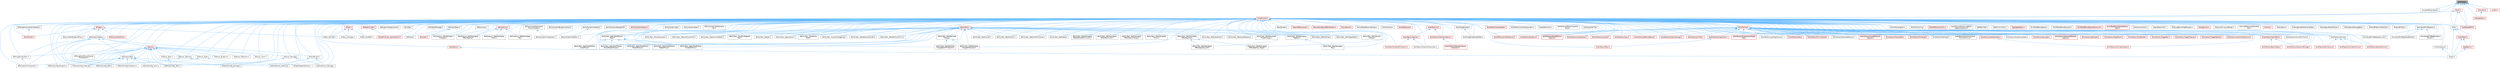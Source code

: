 digraph "ByteSwap.h"
{
 // INTERACTIVE_SVG=YES
 // LATEX_PDF_SIZE
  bgcolor="transparent";
  edge [fontname=Helvetica,fontsize=10,labelfontname=Helvetica,labelfontsize=10];
  node [fontname=Helvetica,fontsize=10,shape=box,height=0.2,width=0.4];
  Node1 [id="Node000001",label="ByteSwap.h",height=0.2,width=0.4,color="gray40", fillcolor="grey60", style="filled", fontcolor="black",tooltip=" "];
  Node1 -> Node2 [id="edge1_Node000001_Node000002",dir="back",color="steelblue1",style="solid",tooltip=" "];
  Node2 [id="Node000002",label="CompactBinaryValue.h",height=0.2,width=0.4,color="grey40", fillcolor="white", style="filled",URL="$d8/d11/CompactBinaryValue_8h.html",tooltip=" "];
  Node1 -> Node3 [id="edge2_Node000001_Node000003",dir="back",color="steelblue1",style="solid",tooltip=" "];
  Node3 [id="Node000003",label="Core.h",height=0.2,width=0.4,color="grey40", fillcolor="white", style="filled",URL="$d6/dd7/Core_8h.html",tooltip=" "];
  Node3 -> Node4 [id="edge3_Node000003_Node000004",dir="back",color="steelblue1",style="solid",tooltip=" "];
  Node4 [id="Node000004",label="CoreUObject.h",height=0.2,width=0.4,color="red", fillcolor="#FFF0F0", style="filled",URL="$d0/ded/CoreUObject_8h.html",tooltip=" "];
  Node4 -> Node5 [id="edge4_Node000004_Node000005",dir="back",color="steelblue1",style="solid",tooltip=" "];
  Node5 [id="Node000005",label="Engine.h",height=0.2,width=0.4,color="grey40", fillcolor="white", style="filled",URL="$d1/d34/Public_2Engine_8h.html",tooltip=" "];
  Node4 -> Node7 [id="edge5_Node000004_Node000007",dir="back",color="steelblue1",style="solid",tooltip=" "];
  Node7 [id="Node000007",label="SlateBasics.h",height=0.2,width=0.4,color="red", fillcolor="#FFF0F0", style="filled",URL="$da/d2f/SlateBasics_8h.html",tooltip=" "];
  Node7 -> Node5 [id="edge6_Node000007_Node000005",dir="back",color="steelblue1",style="solid",tooltip=" "];
  Node3 -> Node5 [id="edge7_Node000003_Node000005",dir="back",color="steelblue1",style="solid",tooltip=" "];
  Node3 -> Node7 [id="edge8_Node000003_Node000007",dir="back",color="steelblue1",style="solid",tooltip=" "];
  Node1 -> Node12 [id="edge9_Node000001_Node000012",dir="back",color="steelblue1",style="solid",tooltip=" "];
  Node12 [id="Node000012",label="CoreMinimal.h",height=0.2,width=0.4,color="red", fillcolor="#FFF0F0", style="filled",URL="$d7/d67/CoreMinimal_8h.html",tooltip=" "];
  Node12 -> Node13 [id="edge10_Node000012_Node000013",dir="back",color="steelblue1",style="solid",tooltip=" "];
  Node13 [id="Node000013",label="AIAsyncTaskBlueprintProxy.h",height=0.2,width=0.4,color="grey40", fillcolor="white", style="filled",URL="$db/d07/AIAsyncTaskBlueprintProxy_8h.html",tooltip=" "];
  Node12 -> Node14 [id="edge11_Node000012_Node000014",dir="back",color="steelblue1",style="solid",tooltip=" "];
  Node14 [id="Node000014",label="AIBlueprintHelperLibrary.h",height=0.2,width=0.4,color="grey40", fillcolor="white", style="filled",URL="$dc/d00/AIBlueprintHelperLibrary_8h.html",tooltip=" "];
  Node12 -> Node15 [id="edge12_Node000012_Node000015",dir="back",color="steelblue1",style="solid",tooltip=" "];
  Node15 [id="Node000015",label="AIConfig.h",height=0.2,width=0.4,color="grey40", fillcolor="white", style="filled",URL="$da/da3/AIConfig_8h.html",tooltip=" "];
  Node12 -> Node16 [id="edge13_Node000012_Node000016",dir="back",color="steelblue1",style="solid",tooltip=" "];
  Node16 [id="Node000016",label="AIController.h",height=0.2,width=0.4,color="red", fillcolor="#FFF0F0", style="filled",URL="$d7/dd8/AIController_8h.html",tooltip=" "];
  Node12 -> Node19 [id="edge14_Node000012_Node000019",dir="back",color="steelblue1",style="solid",tooltip=" "];
  Node19 [id="Node000019",label="AIDataProvider.h",height=0.2,width=0.4,color="red", fillcolor="#FFF0F0", style="filled",URL="$dd/d5b/AIDataProvider_8h.html",tooltip=" "];
  Node19 -> Node20 [id="edge15_Node000019_Node000020",dir="back",color="steelblue1",style="solid",tooltip=" "];
  Node20 [id="Node000020",label="AIDataProvider_QueryParams.h",height=0.2,width=0.4,color="red", fillcolor="#FFF0F0", style="filled",URL="$d3/dd9/AIDataProvider__QueryParams_8h.html",tooltip=" "];
  Node12 -> Node20 [id="edge16_Node000012_Node000020",dir="back",color="steelblue1",style="solid",tooltip=" "];
  Node12 -> Node30 [id="edge17_Node000012_Node000030",dir="back",color="steelblue1",style="solid",tooltip=" "];
  Node30 [id="Node000030",label="AIHotSpotManager.h",height=0.2,width=0.4,color="grey40", fillcolor="white", style="filled",URL="$da/d1d/AIHotSpotManager_8h.html",tooltip=" "];
  Node12 -> Node31 [id="edge18_Node000012_Node000031",dir="back",color="steelblue1",style="solid",tooltip=" "];
  Node31 [id="Node000031",label="AIModule.h",height=0.2,width=0.4,color="grey40", fillcolor="white", style="filled",URL="$d9/df1/AIModule_8h.html",tooltip=" "];
  Node12 -> Node32 [id="edge19_Node000012_Node000032",dir="back",color="steelblue1",style="solid",tooltip=" "];
  Node32 [id="Node000032",label="AIPerceptionComponent.h",height=0.2,width=0.4,color="grey40", fillcolor="white", style="filled",URL="$d6/d0a/AIPerceptionComponent_8h.html",tooltip=" "];
  Node12 -> Node33 [id="edge20_Node000012_Node000033",dir="back",color="steelblue1",style="solid",tooltip=" "];
  Node33 [id="Node000033",label="AIPerceptionListenerInterface.h",height=0.2,width=0.4,color="grey40", fillcolor="white", style="filled",URL="$d4/dd7/AIPerceptionListenerInterface_8h.html",tooltip=" "];
  Node33 -> Node16 [id="edge21_Node000033_Node000016",dir="back",color="steelblue1",style="solid",tooltip=" "];
  Node12 -> Node34 [id="edge22_Node000012_Node000034",dir="back",color="steelblue1",style="solid",tooltip=" "];
  Node34 [id="Node000034",label="AIPerceptionStimuliSource\lComponent.h",height=0.2,width=0.4,color="grey40", fillcolor="white", style="filled",URL="$df/da3/AIPerceptionStimuliSourceComponent_8h.html",tooltip=" "];
  Node12 -> Node35 [id="edge23_Node000012_Node000035",dir="back",color="steelblue1",style="solid",tooltip=" "];
  Node35 [id="Node000035",label="AIPerceptionSystem.h",height=0.2,width=0.4,color="grey40", fillcolor="white", style="filled",URL="$d0/d08/AIPerceptionSystem_8h.html",tooltip=" "];
  Node35 -> Node32 [id="edge24_Node000035_Node000032",dir="back",color="steelblue1",style="solid",tooltip=" "];
  Node12 -> Node36 [id="edge25_Node000012_Node000036",dir="back",color="steelblue1",style="solid",tooltip=" "];
  Node36 [id="Node000036",label="AIPerceptionTypes.h",height=0.2,width=0.4,color="grey40", fillcolor="white", style="filled",URL="$de/d00/AIPerceptionTypes_8h.html",tooltip=" "];
  Node36 -> Node32 [id="edge26_Node000036_Node000032",dir="back",color="steelblue1",style="solid",tooltip=" "];
  Node36 -> Node35 [id="edge27_Node000036_Node000035",dir="back",color="steelblue1",style="solid",tooltip=" "];
  Node36 -> Node37 [id="edge28_Node000036_Node000037",dir="back",color="steelblue1",style="solid",tooltip=" "];
  Node37 [id="Node000037",label="AISense.h",height=0.2,width=0.4,color="red", fillcolor="#FFF0F0", style="filled",URL="$d3/dbd/AISense_8h.html",tooltip=" "];
  Node37 -> Node32 [id="edge29_Node000037_Node000032",dir="back",color="steelblue1",style="solid",tooltip=" "];
  Node37 -> Node34 [id="edge30_Node000037_Node000034",dir="back",color="steelblue1",style="solid",tooltip=" "];
  Node37 -> Node35 [id="edge31_Node000037_Node000035",dir="back",color="steelblue1",style="solid",tooltip=" "];
  Node37 -> Node38 [id="edge32_Node000037_Node000038",dir="back",color="steelblue1",style="solid",tooltip=" "];
  Node38 [id="Node000038",label="AISenseConfig.h",height=0.2,width=0.4,color="grey40", fillcolor="white", style="filled",URL="$d4/d73/AISenseConfig_8h.html",tooltip=" "];
  Node38 -> Node39 [id="edge33_Node000038_Node000039",dir="back",color="steelblue1",style="solid",tooltip=" "];
  Node39 [id="Node000039",label="AISenseConfig_Blueprint.h",height=0.2,width=0.4,color="grey40", fillcolor="white", style="filled",URL="$d7/ddf/AISenseConfig__Blueprint_8h.html",tooltip=" "];
  Node38 -> Node40 [id="edge34_Node000038_Node000040",dir="back",color="steelblue1",style="solid",tooltip=" "];
  Node40 [id="Node000040",label="AISenseConfig_Damage.h",height=0.2,width=0.4,color="grey40", fillcolor="white", style="filled",URL="$d4/d13/AISenseConfig__Damage_8h.html",tooltip=" "];
  Node38 -> Node41 [id="edge35_Node000038_Node000041",dir="back",color="steelblue1",style="solid",tooltip=" "];
  Node41 [id="Node000041",label="AISenseConfig_Hearing.h",height=0.2,width=0.4,color="grey40", fillcolor="white", style="filled",URL="$df/d81/AISenseConfig__Hearing_8h.html",tooltip=" "];
  Node38 -> Node42 [id="edge36_Node000038_Node000042",dir="back",color="steelblue1",style="solid",tooltip=" "];
  Node42 [id="Node000042",label="AISenseConfig_Prediction.h",height=0.2,width=0.4,color="grey40", fillcolor="white", style="filled",URL="$d2/d6e/AISenseConfig__Prediction_8h.html",tooltip=" "];
  Node38 -> Node43 [id="edge37_Node000038_Node000043",dir="back",color="steelblue1",style="solid",tooltip=" "];
  Node43 [id="Node000043",label="AISenseConfig_Sight.h",height=0.2,width=0.4,color="grey40", fillcolor="white", style="filled",URL="$d7/d17/AISenseConfig__Sight_8h.html",tooltip=" "];
  Node38 -> Node44 [id="edge38_Node000038_Node000044",dir="back",color="steelblue1",style="solid",tooltip=" "];
  Node44 [id="Node000044",label="AISenseConfig_Team.h",height=0.2,width=0.4,color="grey40", fillcolor="white", style="filled",URL="$dc/daf/AISenseConfig__Team_8h.html",tooltip=" "];
  Node38 -> Node45 [id="edge39_Node000038_Node000045",dir="back",color="steelblue1",style="solid",tooltip=" "];
  Node45 [id="Node000045",label="AISenseConfig_Touch.h",height=0.2,width=0.4,color="grey40", fillcolor="white", style="filled",URL="$df/d3a/AISenseConfig__Touch_8h.html",tooltip=" "];
  Node37 -> Node39 [id="edge40_Node000037_Node000039",dir="back",color="steelblue1",style="solid",tooltip=" "];
  Node37 -> Node40 [id="edge41_Node000037_Node000040",dir="back",color="steelblue1",style="solid",tooltip=" "];
  Node37 -> Node41 [id="edge42_Node000037_Node000041",dir="back",color="steelblue1",style="solid",tooltip=" "];
  Node37 -> Node42 [id="edge43_Node000037_Node000042",dir="back",color="steelblue1",style="solid",tooltip=" "];
  Node37 -> Node43 [id="edge44_Node000037_Node000043",dir="back",color="steelblue1",style="solid",tooltip=" "];
  Node37 -> Node44 [id="edge45_Node000037_Node000044",dir="back",color="steelblue1",style="solid",tooltip=" "];
  Node37 -> Node45 [id="edge46_Node000037_Node000045",dir="back",color="steelblue1",style="solid",tooltip=" "];
  Node37 -> Node46 [id="edge47_Node000037_Node000046",dir="back",color="steelblue1",style="solid",tooltip=" "];
  Node46 [id="Node000046",label="AISense_Blueprint.h",height=0.2,width=0.4,color="grey40", fillcolor="white", style="filled",URL="$d6/d30/AISense__Blueprint_8h.html",tooltip=" "];
  Node37 -> Node47 [id="edge48_Node000037_Node000047",dir="back",color="steelblue1",style="solid",tooltip=" "];
  Node47 [id="Node000047",label="AISense_Damage.h",height=0.2,width=0.4,color="grey40", fillcolor="white", style="filled",URL="$dd/d37/AISense__Damage_8h.html",tooltip=" "];
  Node47 -> Node40 [id="edge49_Node000047_Node000040",dir="back",color="steelblue1",style="solid",tooltip=" "];
  Node47 -> Node48 [id="edge50_Node000047_Node000048",dir="back",color="steelblue1",style="solid",tooltip=" "];
  Node48 [id="Node000048",label="AISenseEvent_Damage.h",height=0.2,width=0.4,color="grey40", fillcolor="white", style="filled",URL="$db/d23/AISenseEvent__Damage_8h.html",tooltip=" "];
  Node37 -> Node49 [id="edge51_Node000037_Node000049",dir="back",color="steelblue1",style="solid",tooltip=" "];
  Node49 [id="Node000049",label="AISense_Hearing.h",height=0.2,width=0.4,color="grey40", fillcolor="white", style="filled",URL="$dc/d03/AISense__Hearing_8h.html",tooltip=" "];
  Node49 -> Node41 [id="edge52_Node000049_Node000041",dir="back",color="steelblue1",style="solid",tooltip=" "];
  Node49 -> Node50 [id="edge53_Node000049_Node000050",dir="back",color="steelblue1",style="solid",tooltip=" "];
  Node50 [id="Node000050",label="AISenseEvent_Hearing.h",height=0.2,width=0.4,color="grey40", fillcolor="white", style="filled",URL="$df/d3a/AISenseEvent__Hearing_8h.html",tooltip=" "];
  Node37 -> Node51 [id="edge54_Node000037_Node000051",dir="back",color="steelblue1",style="solid",tooltip=" "];
  Node51 [id="Node000051",label="AISense_Prediction.h",height=0.2,width=0.4,color="grey40", fillcolor="white", style="filled",URL="$d4/de0/AISense__Prediction_8h.html",tooltip=" "];
  Node37 -> Node52 [id="edge55_Node000037_Node000052",dir="back",color="steelblue1",style="solid",tooltip=" "];
  Node52 [id="Node000052",label="AISense_Sight.h",height=0.2,width=0.4,color="grey40", fillcolor="white", style="filled",URL="$d7/d6f/AISense__Sight_8h.html",tooltip=" "];
  Node52 -> Node43 [id="edge56_Node000052_Node000043",dir="back",color="steelblue1",style="solid",tooltip=" "];
  Node52 -> Node53 [id="edge57_Node000052_Node000053",dir="back",color="steelblue1",style="solid",tooltip=" "];
  Node53 [id="Node000053",label="AISightTargetInterface.h",height=0.2,width=0.4,color="grey40", fillcolor="white", style="filled",URL="$d0/dd7/AISightTargetInterface_8h.html",tooltip=" "];
  Node37 -> Node54 [id="edge58_Node000037_Node000054",dir="back",color="steelblue1",style="solid",tooltip=" "];
  Node54 [id="Node000054",label="AISense_Team.h",height=0.2,width=0.4,color="grey40", fillcolor="white", style="filled",URL="$d7/d7a/AISense__Team_8h.html",tooltip=" "];
  Node54 -> Node44 [id="edge59_Node000054_Node000044",dir="back",color="steelblue1",style="solid",tooltip=" "];
  Node37 -> Node55 [id="edge60_Node000037_Node000055",dir="back",color="steelblue1",style="solid",tooltip=" "];
  Node55 [id="Node000055",label="AISense_Touch.h",height=0.2,width=0.4,color="grey40", fillcolor="white", style="filled",URL="$d6/db4/AISense__Touch_8h.html",tooltip=" "];
  Node36 -> Node38 [id="edge61_Node000036_Node000038",dir="back",color="steelblue1",style="solid",tooltip=" "];
  Node36 -> Node41 [id="edge62_Node000036_Node000041",dir="back",color="steelblue1",style="solid",tooltip=" "];
  Node36 -> Node43 [id="edge63_Node000036_Node000043",dir="back",color="steelblue1",style="solid",tooltip=" "];
  Node36 -> Node56 [id="edge64_Node000036_Node000056",dir="back",color="steelblue1",style="solid",tooltip=" "];
  Node56 [id="Node000056",label="AISenseEvent.h",height=0.2,width=0.4,color="grey40", fillcolor="white", style="filled",URL="$de/d44/AISenseEvent_8h.html",tooltip=" "];
  Node56 -> Node48 [id="edge65_Node000056_Node000048",dir="back",color="steelblue1",style="solid",tooltip=" "];
  Node56 -> Node50 [id="edge66_Node000056_Node000050",dir="back",color="steelblue1",style="solid",tooltip=" "];
  Node12 -> Node57 [id="edge67_Node000012_Node000057",dir="back",color="steelblue1",style="solid",tooltip=" "];
  Node57 [id="Node000057",label="AIResourceInterface.h",height=0.2,width=0.4,color="red", fillcolor="#FFF0F0", style="filled",URL="$dd/d0d/AIResourceInterface_8h.html",tooltip=" "];
  Node12 -> Node114 [id="edge68_Node000012_Node000114",dir="back",color="steelblue1",style="solid",tooltip=" "];
  Node114 [id="Node000114",label="AIResources.h",height=0.2,width=0.4,color="grey40", fillcolor="white", style="filled",URL="$d9/db0/AIResources_8h.html",tooltip=" "];
  Node12 -> Node37 [id="edge69_Node000012_Node000037",dir="back",color="steelblue1",style="solid",tooltip=" "];
  Node12 -> Node38 [id="edge70_Node000012_Node000038",dir="back",color="steelblue1",style="solid",tooltip=" "];
  Node12 -> Node39 [id="edge71_Node000012_Node000039",dir="back",color="steelblue1",style="solid",tooltip=" "];
  Node12 -> Node40 [id="edge72_Node000012_Node000040",dir="back",color="steelblue1",style="solid",tooltip=" "];
  Node12 -> Node41 [id="edge73_Node000012_Node000041",dir="back",color="steelblue1",style="solid",tooltip=" "];
  Node12 -> Node42 [id="edge74_Node000012_Node000042",dir="back",color="steelblue1",style="solid",tooltip=" "];
  Node12 -> Node43 [id="edge75_Node000012_Node000043",dir="back",color="steelblue1",style="solid",tooltip=" "];
  Node12 -> Node44 [id="edge76_Node000012_Node000044",dir="back",color="steelblue1",style="solid",tooltip=" "];
  Node12 -> Node45 [id="edge77_Node000012_Node000045",dir="back",color="steelblue1",style="solid",tooltip=" "];
  Node12 -> Node56 [id="edge78_Node000012_Node000056",dir="back",color="steelblue1",style="solid",tooltip=" "];
  Node12 -> Node48 [id="edge79_Node000012_Node000048",dir="back",color="steelblue1",style="solid",tooltip=" "];
  Node12 -> Node50 [id="edge80_Node000012_Node000050",dir="back",color="steelblue1",style="solid",tooltip=" "];
  Node12 -> Node46 [id="edge81_Node000012_Node000046",dir="back",color="steelblue1",style="solid",tooltip=" "];
  Node12 -> Node47 [id="edge82_Node000012_Node000047",dir="back",color="steelblue1",style="solid",tooltip=" "];
  Node12 -> Node49 [id="edge83_Node000012_Node000049",dir="back",color="steelblue1",style="solid",tooltip=" "];
  Node12 -> Node51 [id="edge84_Node000012_Node000051",dir="back",color="steelblue1",style="solid",tooltip=" "];
  Node12 -> Node52 [id="edge85_Node000012_Node000052",dir="back",color="steelblue1",style="solid",tooltip=" "];
  Node12 -> Node54 [id="edge86_Node000012_Node000054",dir="back",color="steelblue1",style="solid",tooltip=" "];
  Node12 -> Node55 [id="edge87_Node000012_Node000055",dir="back",color="steelblue1",style="solid",tooltip=" "];
  Node12 -> Node53 [id="edge88_Node000012_Node000053",dir="back",color="steelblue1",style="solid",tooltip=" "];
  Node12 -> Node115 [id="edge89_Node000012_Node000115",dir="back",color="steelblue1",style="solid",tooltip=" "];
  Node115 [id="Node000115",label="AISystem.h",height=0.2,width=0.4,color="red", fillcolor="#FFF0F0", style="filled",URL="$d0/d71/AISystem_8h.html",tooltip=" "];
  Node12 -> Node120 [id="edge90_Node000012_Node000120",dir="back",color="steelblue1",style="solid",tooltip=" "];
  Node120 [id="Node000120",label="AISystemBase.h",height=0.2,width=0.4,color="grey40", fillcolor="white", style="filled",URL="$d5/d44/AISystemBase_8h.html",tooltip=" "];
  Node120 -> Node31 [id="edge91_Node000120_Node000031",dir="back",color="steelblue1",style="solid",tooltip=" "];
  Node120 -> Node115 [id="edge92_Node000120_Node000115",dir="back",color="steelblue1",style="solid",tooltip=" "];
  Node12 -> Node121 [id="edge93_Node000012_Node000121",dir="back",color="steelblue1",style="solid",tooltip=" "];
  Node121 [id="Node000121",label="AITask.h",height=0.2,width=0.4,color="red", fillcolor="#FFF0F0", style="filled",URL="$d6/de2/AITask_8h.html",tooltip=" "];
  Node121 -> Node122 [id="edge94_Node000121_Node000122",dir="back",color="steelblue1",style="solid",tooltip=" "];
  Node122 [id="Node000122",label="AITask_LockLogic.h",height=0.2,width=0.4,color="grey40", fillcolor="white", style="filled",URL="$d8/d28/AITask__LockLogic_8h.html",tooltip=" "];
  Node121 -> Node111 [id="edge95_Node000121_Node000111",dir="back",color="steelblue1",style="solid",tooltip=" "];
  Node111 [id="Node000111",label="AITask_MoveTo.h",height=0.2,width=0.4,color="grey40", fillcolor="white", style="filled",URL="$d4/dc4/AITask__MoveTo_8h.html",tooltip=" "];
  Node121 -> Node123 [id="edge96_Node000121_Node000123",dir="back",color="steelblue1",style="solid",tooltip=" "];
  Node123 [id="Node000123",label="AITask_RunEQS.h",height=0.2,width=0.4,color="grey40", fillcolor="white", style="filled",URL="$d9/d9f/AITask__RunEQS_8h.html",tooltip=" "];
  Node12 -> Node122 [id="edge97_Node000012_Node000122",dir="back",color="steelblue1",style="solid",tooltip=" "];
  Node12 -> Node111 [id="edge98_Node000012_Node000111",dir="back",color="steelblue1",style="solid",tooltip=" "];
  Node12 -> Node123 [id="edge99_Node000012_Node000123",dir="back",color="steelblue1",style="solid",tooltip=" "];
  Node12 -> Node124 [id="edge100_Node000012_Node000124",dir="back",color="steelblue1",style="solid",tooltip=" "];
  Node124 [id="Node000124",label="AITypes.h",height=0.2,width=0.4,color="red", fillcolor="#FFF0F0", style="filled",URL="$dd/d64/AITypes_8h.html",tooltip=" "];
  Node124 -> Node13 [id="edge101_Node000124_Node000013",dir="back",color="steelblue1",style="solid",tooltip=" "];
  Node124 -> Node16 [id="edge102_Node000124_Node000016",dir="back",color="steelblue1",style="solid",tooltip=" "];
  Node124 -> Node36 [id="edge103_Node000124_Node000036",dir="back",color="steelblue1",style="solid",tooltip=" "];
  Node124 -> Node57 [id="edge104_Node000124_Node000057",dir="back",color="steelblue1",style="solid",tooltip=" "];
  Node124 -> Node111 [id="edge105_Node000124_Node000111",dir="back",color="steelblue1",style="solid",tooltip=" "];
  Node12 -> Node129 [id="edge106_Node000012_Node000129",dir="back",color="steelblue1",style="solid",tooltip=" "];
  Node129 [id="Node000129",label="AbilityAsync.h",height=0.2,width=0.4,color="red", fillcolor="#FFF0F0", style="filled",URL="$d8/dce/AbilityAsync_8h.html",tooltip=" "];
  Node129 -> Node130 [id="edge107_Node000129_Node000130",dir="back",color="steelblue1",style="solid",tooltip=" "];
  Node130 [id="Node000130",label="AbilityAsync_WaitAttribute\lChanged.h",height=0.2,width=0.4,color="grey40", fillcolor="white", style="filled",URL="$d8/d81/AbilityAsync__WaitAttributeChanged_8h.html",tooltip=" "];
  Node129 -> Node131 [id="edge108_Node000129_Node000131",dir="back",color="steelblue1",style="solid",tooltip=" "];
  Node131 [id="Node000131",label="AbilityAsync_WaitGameplay\lEffectApplied.h",height=0.2,width=0.4,color="grey40", fillcolor="white", style="filled",URL="$dd/d1a/AbilityAsync__WaitGameplayEffectApplied_8h.html",tooltip=" "];
  Node129 -> Node132 [id="edge109_Node000129_Node000132",dir="back",color="steelblue1",style="solid",tooltip=" "];
  Node132 [id="Node000132",label="AbilityAsync_WaitGameplay\lEvent.h",height=0.2,width=0.4,color="grey40", fillcolor="white", style="filled",URL="$d4/d2d/AbilityAsync__WaitGameplayEvent_8h.html",tooltip=" "];
  Node129 -> Node133 [id="edge110_Node000129_Node000133",dir="back",color="steelblue1",style="solid",tooltip=" "];
  Node133 [id="Node000133",label="AbilityAsync_WaitGameplay\lTag.h",height=0.2,width=0.4,color="grey40", fillcolor="white", style="filled",URL="$d8/dc5/AbilityAsync__WaitGameplayTag_8h.html",tooltip=" "];
  Node12 -> Node130 [id="edge111_Node000012_Node000130",dir="back",color="steelblue1",style="solid",tooltip=" "];
  Node12 -> Node131 [id="edge112_Node000012_Node000131",dir="back",color="steelblue1",style="solid",tooltip=" "];
  Node12 -> Node132 [id="edge113_Node000012_Node000132",dir="back",color="steelblue1",style="solid",tooltip=" "];
  Node12 -> Node133 [id="edge114_Node000012_Node000133",dir="back",color="steelblue1",style="solid",tooltip=" "];
  Node12 -> Node136 [id="edge115_Node000012_Node000136",dir="back",color="steelblue1",style="solid",tooltip=" "];
  Node136 [id="Node000136",label="AbilitySystemBlueprintLibrary.h",height=0.2,width=0.4,color="grey40", fillcolor="white", style="filled",URL="$d5/dd6/AbilitySystemBlueprintLibrary_8h.html",tooltip=" "];
  Node12 -> Node137 [id="edge116_Node000012_Node000137",dir="back",color="steelblue1",style="solid",tooltip=" "];
  Node137 [id="Node000137",label="AbilitySystemComponent.h",height=0.2,width=0.4,color="grey40", fillcolor="white", style="filled",URL="$d0/da3/AbilitySystemComponent_8h.html",tooltip=" "];
  Node12 -> Node138 [id="edge117_Node000012_Node000138",dir="back",color="steelblue1",style="solid",tooltip=" "];
  Node138 [id="Node000138",label="AbilitySystemDebugHUD.h",height=0.2,width=0.4,color="grey40", fillcolor="white", style="filled",URL="$dc/d84/AbilitySystemDebugHUD_8h.html",tooltip=" "];
  Node12 -> Node139 [id="edge118_Node000012_Node000139",dir="back",color="steelblue1",style="solid",tooltip=" "];
  Node139 [id="Node000139",label="AbilitySystemGlobals.h",height=0.2,width=0.4,color="red", fillcolor="#FFF0F0", style="filled",URL="$dc/d82/AbilitySystemGlobals_8h.html",tooltip=" "];
  Node12 -> Node141 [id="edge119_Node000012_Node000141",dir="back",color="steelblue1",style="solid",tooltip=" "];
  Node141 [id="Node000141",label="AbilitySystemInterface.h",height=0.2,width=0.4,color="grey40", fillcolor="white", style="filled",URL="$d8/d76/AbilitySystemInterface_8h.html",tooltip=" "];
  Node141 -> Node142 [id="edge120_Node000141_Node000142",dir="back",color="steelblue1",style="solid",tooltip=" "];
  Node142 [id="Node000142",label="AbilitySystemTestPawn.h",height=0.2,width=0.4,color="grey40", fillcolor="white", style="filled",URL="$d9/d5f/AbilitySystemTestPawn_8h.html",tooltip=" "];
  Node12 -> Node143 [id="edge121_Node000012_Node000143",dir="back",color="steelblue1",style="solid",tooltip=" "];
  Node143 [id="Node000143",label="AbilitySystemLog.h",height=0.2,width=0.4,color="grey40", fillcolor="white", style="filled",URL="$d9/d0f/AbilitySystemLog_8h.html",tooltip=" "];
  Node12 -> Node144 [id="edge122_Node000012_Node000144",dir="back",color="steelblue1",style="solid",tooltip=" "];
  Node144 [id="Node000144",label="AbilitySystemReplication\lProxyInterface.h",height=0.2,width=0.4,color="grey40", fillcolor="white", style="filled",URL="$d9/d17/AbilitySystemReplicationProxyInterface_8h.html",tooltip=" "];
  Node144 -> Node137 [id="edge123_Node000144_Node000137",dir="back",color="steelblue1",style="solid",tooltip=" "];
  Node12 -> Node145 [id="edge124_Node000012_Node000145",dir="back",color="steelblue1",style="solid",tooltip=" "];
  Node145 [id="Node000145",label="AbilitySystemStats.h",height=0.2,width=0.4,color="grey40", fillcolor="white", style="filled",URL="$d2/d42/AbilitySystemStats_8h.html",tooltip=" "];
  Node12 -> Node146 [id="edge125_Node000012_Node000146",dir="back",color="steelblue1",style="solid",tooltip=" "];
  Node146 [id="Node000146",label="AbilitySystemTestAttribute\lSet.h",height=0.2,width=0.4,color="grey40", fillcolor="white", style="filled",URL="$df/d1f/AbilitySystemTestAttributeSet_8h.html",tooltip=" "];
  Node12 -> Node142 [id="edge126_Node000012_Node000142",dir="back",color="steelblue1",style="solid",tooltip=" "];
  Node12 -> Node147 [id="edge127_Node000012_Node000147",dir="back",color="steelblue1",style="solid",tooltip=" "];
  Node147 [id="Node000147",label="AbilityTask.h",height=0.2,width=0.4,color="red", fillcolor="#FFF0F0", style="filled",URL="$d2/d8e/AbilityTask_8h.html",tooltip=" "];
  Node147 -> Node148 [id="edge128_Node000147_Node000148",dir="back",color="steelblue1",style="solid",tooltip=" "];
  Node148 [id="Node000148",label="AbilityTask_ApplyRootMotion\lConstantForce.h",height=0.2,width=0.4,color="grey40", fillcolor="white", style="filled",URL="$d0/de8/AbilityTask__ApplyRootMotionConstantForce_8h.html",tooltip=" "];
  Node147 -> Node149 [id="edge129_Node000147_Node000149",dir="back",color="steelblue1",style="solid",tooltip=" "];
  Node149 [id="Node000149",label="AbilityTask_ApplyRootMotion\lJumpForce.h",height=0.2,width=0.4,color="grey40", fillcolor="white", style="filled",URL="$d7/db6/AbilityTask__ApplyRootMotionJumpForce_8h.html",tooltip=" "];
  Node147 -> Node150 [id="edge130_Node000147_Node000150",dir="back",color="steelblue1",style="solid",tooltip=" "];
  Node150 [id="Node000150",label="AbilityTask_ApplyRootMotion\lMoveToActorForce.h",height=0.2,width=0.4,color="grey40", fillcolor="white", style="filled",URL="$d5/de3/AbilityTask__ApplyRootMotionMoveToActorForce_8h.html",tooltip=" "];
  Node147 -> Node151 [id="edge131_Node000147_Node000151",dir="back",color="steelblue1",style="solid",tooltip=" "];
  Node151 [id="Node000151",label="AbilityTask_ApplyRootMotion\lMoveToForce.h",height=0.2,width=0.4,color="grey40", fillcolor="white", style="filled",URL="$d3/dc3/AbilityTask__ApplyRootMotionMoveToForce_8h.html",tooltip=" "];
  Node147 -> Node152 [id="edge132_Node000147_Node000152",dir="back",color="steelblue1",style="solid",tooltip=" "];
  Node152 [id="Node000152",label="AbilityTask_ApplyRootMotion\lRadialForce.h",height=0.2,width=0.4,color="grey40", fillcolor="white", style="filled",URL="$da/d06/AbilityTask__ApplyRootMotionRadialForce_8h.html",tooltip=" "];
  Node147 -> Node153 [id="edge133_Node000147_Node000153",dir="back",color="steelblue1",style="solid",tooltip=" "];
  Node153 [id="Node000153",label="AbilityTask_ApplyRootMotion\l_Base.h",height=0.2,width=0.4,color="grey40", fillcolor="white", style="filled",URL="$d8/d7d/AbilityTask__ApplyRootMotion__Base_8h.html",tooltip=" "];
  Node153 -> Node148 [id="edge134_Node000153_Node000148",dir="back",color="steelblue1",style="solid",tooltip=" "];
  Node153 -> Node149 [id="edge135_Node000153_Node000149",dir="back",color="steelblue1",style="solid",tooltip=" "];
  Node153 -> Node150 [id="edge136_Node000153_Node000150",dir="back",color="steelblue1",style="solid",tooltip=" "];
  Node153 -> Node151 [id="edge137_Node000153_Node000151",dir="back",color="steelblue1",style="solid",tooltip=" "];
  Node153 -> Node152 [id="edge138_Node000153_Node000152",dir="back",color="steelblue1",style="solid",tooltip=" "];
  Node147 -> Node154 [id="edge139_Node000147_Node000154",dir="back",color="steelblue1",style="solid",tooltip=" "];
  Node154 [id="Node000154",label="AbilityTask_MoveToLocation.h",height=0.2,width=0.4,color="grey40", fillcolor="white", style="filled",URL="$da/d8d/AbilityTask__MoveToLocation_8h.html",tooltip=" "];
  Node147 -> Node155 [id="edge140_Node000147_Node000155",dir="back",color="steelblue1",style="solid",tooltip=" "];
  Node155 [id="Node000155",label="AbilityTask_NetworkSyncPoint.h",height=0.2,width=0.4,color="grey40", fillcolor="white", style="filled",URL="$dc/d62/AbilityTask__NetworkSyncPoint_8h.html",tooltip=" "];
  Node147 -> Node156 [id="edge141_Node000147_Node000156",dir="back",color="steelblue1",style="solid",tooltip=" "];
  Node156 [id="Node000156",label="AbilityTask_PlayAnimAndWait.h",height=0.2,width=0.4,color="grey40", fillcolor="white", style="filled",URL="$d4/d50/AbilityTask__PlayAnimAndWait_8h.html",tooltip=" "];
  Node147 -> Node157 [id="edge142_Node000147_Node000157",dir="back",color="steelblue1",style="solid",tooltip=" "];
  Node157 [id="Node000157",label="AbilityTask_PlayMontageAnd\lWait.h",height=0.2,width=0.4,color="grey40", fillcolor="white", style="filled",URL="$de/d05/AbilityTask__PlayMontageAndWait_8h.html",tooltip=" "];
  Node147 -> Node158 [id="edge143_Node000147_Node000158",dir="back",color="steelblue1",style="solid",tooltip=" "];
  Node158 [id="Node000158",label="AbilityTask_Repeat.h",height=0.2,width=0.4,color="grey40", fillcolor="white", style="filled",URL="$da/d7d/AbilityTask__Repeat_8h.html",tooltip=" "];
  Node147 -> Node159 [id="edge144_Node000147_Node000159",dir="back",color="steelblue1",style="solid",tooltip=" "];
  Node159 [id="Node000159",label="AbilityTask_SpawnActor.h",height=0.2,width=0.4,color="grey40", fillcolor="white", style="filled",URL="$dc/d97/AbilityTask__SpawnActor_8h.html",tooltip=" "];
  Node147 -> Node160 [id="edge145_Node000147_Node000160",dir="back",color="steelblue1",style="solid",tooltip=" "];
  Node160 [id="Node000160",label="AbilityTask_StartAbility\lState.h",height=0.2,width=0.4,color="grey40", fillcolor="white", style="filled",URL="$db/d91/AbilityTask__StartAbilityState_8h.html",tooltip=" "];
  Node147 -> Node161 [id="edge146_Node000147_Node000161",dir="back",color="steelblue1",style="solid",tooltip=" "];
  Node161 [id="Node000161",label="AbilityTask_VisualizeTargeting.h",height=0.2,width=0.4,color="grey40", fillcolor="white", style="filled",URL="$df/dbd/AbilityTask__VisualizeTargeting_8h.html",tooltip=" "];
  Node147 -> Node162 [id="edge147_Node000147_Node000162",dir="back",color="steelblue1",style="solid",tooltip=" "];
  Node162 [id="Node000162",label="AbilityTask_WaitAbilityActivate.h",height=0.2,width=0.4,color="grey40", fillcolor="white", style="filled",URL="$db/da3/AbilityTask__WaitAbilityActivate_8h.html",tooltip=" "];
  Node147 -> Node163 [id="edge148_Node000147_Node000163",dir="back",color="steelblue1",style="solid",tooltip=" "];
  Node163 [id="Node000163",label="AbilityTask_WaitAbilityCommit.h",height=0.2,width=0.4,color="grey40", fillcolor="white", style="filled",URL="$de/de8/AbilityTask__WaitAbilityCommit_8h.html",tooltip=" "];
  Node147 -> Node164 [id="edge149_Node000147_Node000164",dir="back",color="steelblue1",style="solid",tooltip=" "];
  Node164 [id="Node000164",label="AbilityTask_WaitAttribute\lChange.h",height=0.2,width=0.4,color="grey40", fillcolor="white", style="filled",URL="$dd/d60/AbilityTask__WaitAttributeChange_8h.html",tooltip=" "];
  Node164 -> Node165 [id="edge150_Node000164_Node000165",dir="back",color="steelblue1",style="solid",tooltip=" "];
  Node165 [id="Node000165",label="AbilityTask_WaitAttribute\lChangeRatioThreshold.h",height=0.2,width=0.4,color="grey40", fillcolor="white", style="filled",URL="$de/d5e/AbilityTask__WaitAttributeChangeRatioThreshold_8h.html",tooltip=" "];
  Node164 -> Node166 [id="edge151_Node000164_Node000166",dir="back",color="steelblue1",style="solid",tooltip=" "];
  Node166 [id="Node000166",label="AbilityTask_WaitAttribute\lChangeThreshold.h",height=0.2,width=0.4,color="grey40", fillcolor="white", style="filled",URL="$db/d3e/AbilityTask__WaitAttributeChangeThreshold_8h.html",tooltip=" "];
  Node147 -> Node165 [id="edge152_Node000147_Node000165",dir="back",color="steelblue1",style="solid",tooltip=" "];
  Node147 -> Node166 [id="edge153_Node000147_Node000166",dir="back",color="steelblue1",style="solid",tooltip=" "];
  Node147 -> Node167 [id="edge154_Node000147_Node000167",dir="back",color="steelblue1",style="solid",tooltip=" "];
  Node167 [id="Node000167",label="AbilityTask_WaitCancel.h",height=0.2,width=0.4,color="grey40", fillcolor="white", style="filled",URL="$dc/d16/AbilityTask__WaitCancel_8h.html",tooltip=" "];
  Node147 -> Node168 [id="edge155_Node000147_Node000168",dir="back",color="steelblue1",style="solid",tooltip=" "];
  Node168 [id="Node000168",label="AbilityTask_WaitConfirm.h",height=0.2,width=0.4,color="grey40", fillcolor="white", style="filled",URL="$d3/d4f/AbilityTask__WaitConfirm_8h.html",tooltip=" "];
  Node147 -> Node169 [id="edge156_Node000147_Node000169",dir="back",color="steelblue1",style="solid",tooltip=" "];
  Node169 [id="Node000169",label="AbilityTask_WaitConfirmCancel.h",height=0.2,width=0.4,color="grey40", fillcolor="white", style="filled",URL="$de/d88/AbilityTask__WaitConfirmCancel_8h.html",tooltip=" "];
  Node147 -> Node170 [id="edge157_Node000147_Node000170",dir="back",color="steelblue1",style="solid",tooltip=" "];
  Node170 [id="Node000170",label="AbilityTask_WaitDelay.h",height=0.2,width=0.4,color="grey40", fillcolor="white", style="filled",URL="$dc/d63/AbilityTask__WaitDelay_8h.html",tooltip=" "];
  Node147 -> Node171 [id="edge158_Node000147_Node000171",dir="back",color="steelblue1",style="solid",tooltip=" "];
  Node171 [id="Node000171",label="AbilityTask_WaitGameplay\lEffectApplied.h",height=0.2,width=0.4,color="grey40", fillcolor="white", style="filled",URL="$d8/dfe/AbilityTask__WaitGameplayEffectApplied_8h.html",tooltip=" "];
  Node171 -> Node172 [id="edge159_Node000171_Node000172",dir="back",color="steelblue1",style="solid",tooltip=" "];
  Node172 [id="Node000172",label="AbilityTask_WaitGameplay\lEffectApplied_Self.h",height=0.2,width=0.4,color="grey40", fillcolor="white", style="filled",URL="$d0/d01/AbilityTask__WaitGameplayEffectApplied__Self_8h.html",tooltip=" "];
  Node171 -> Node173 [id="edge160_Node000171_Node000173",dir="back",color="steelblue1",style="solid",tooltip=" "];
  Node173 [id="Node000173",label="AbilityTask_WaitGameplay\lEffectApplied_Target.h",height=0.2,width=0.4,color="grey40", fillcolor="white", style="filled",URL="$db/dc4/AbilityTask__WaitGameplayEffectApplied__Target_8h.html",tooltip=" "];
  Node147 -> Node174 [id="edge161_Node000147_Node000174",dir="back",color="steelblue1",style="solid",tooltip=" "];
  Node174 [id="Node000174",label="AbilityTask_WaitGameplay\lEffectBlockedImmunity.h",height=0.2,width=0.4,color="grey40", fillcolor="white", style="filled",URL="$d4/d24/AbilityTask__WaitGameplayEffectBlockedImmunity_8h.html",tooltip=" "];
  Node147 -> Node175 [id="edge162_Node000147_Node000175",dir="back",color="steelblue1",style="solid",tooltip=" "];
  Node175 [id="Node000175",label="AbilityTask_WaitGameplay\lEffectRemoved.h",height=0.2,width=0.4,color="grey40", fillcolor="white", style="filled",URL="$d1/da9/AbilityTask__WaitGameplayEffectRemoved_8h.html",tooltip=" "];
  Node147 -> Node176 [id="edge163_Node000147_Node000176",dir="back",color="steelblue1",style="solid",tooltip=" "];
  Node176 [id="Node000176",label="AbilityTask_WaitGameplay\lEffectStackChange.h",height=0.2,width=0.4,color="grey40", fillcolor="white", style="filled",URL="$de/db3/AbilityTask__WaitGameplayEffectStackChange_8h.html",tooltip=" "];
  Node147 -> Node177 [id="edge164_Node000147_Node000177",dir="back",color="steelblue1",style="solid",tooltip=" "];
  Node177 [id="Node000177",label="AbilityTask_WaitGameplay\lEvent.h",height=0.2,width=0.4,color="grey40", fillcolor="white", style="filled",URL="$dc/db8/AbilityTask__WaitGameplayEvent_8h.html",tooltip=" "];
  Node147 -> Node178 [id="edge165_Node000147_Node000178",dir="back",color="steelblue1",style="solid",tooltip=" "];
  Node178 [id="Node000178",label="AbilityTask_WaitGameplay\lTagBase.h",height=0.2,width=0.4,color="grey40", fillcolor="white", style="filled",URL="$d8/dd0/AbilityTask__WaitGameplayTagBase_8h.html",tooltip=" "];
  Node178 -> Node179 [id="edge166_Node000178_Node000179",dir="back",color="steelblue1",style="solid",tooltip=" "];
  Node179 [id="Node000179",label="AbilityTask_WaitGameplay\lTag.h",height=0.2,width=0.4,color="grey40", fillcolor="white", style="filled",URL="$d3/d4f/AbilityTask__WaitGameplayTag_8h.html",tooltip=" "];
  Node147 -> Node182 [id="edge167_Node000147_Node000182",dir="back",color="steelblue1",style="solid",tooltip=" "];
  Node182 [id="Node000182",label="AbilityTask_WaitInputPress.h",height=0.2,width=0.4,color="grey40", fillcolor="white", style="filled",URL="$d6/d00/AbilityTask__WaitInputPress_8h.html",tooltip=" "];
  Node147 -> Node183 [id="edge168_Node000147_Node000183",dir="back",color="steelblue1",style="solid",tooltip=" "];
  Node183 [id="Node000183",label="AbilityTask_WaitInputRelease.h",height=0.2,width=0.4,color="grey40", fillcolor="white", style="filled",URL="$d1/d89/AbilityTask__WaitInputRelease_8h.html",tooltip=" "];
  Node147 -> Node184 [id="edge169_Node000147_Node000184",dir="back",color="steelblue1",style="solid",tooltip=" "];
  Node184 [id="Node000184",label="AbilityTask_WaitMovement\lModeChange.h",height=0.2,width=0.4,color="grey40", fillcolor="white", style="filled",URL="$d9/df7/AbilityTask__WaitMovementModeChange_8h.html",tooltip=" "];
  Node147 -> Node185 [id="edge170_Node000147_Node000185",dir="back",color="steelblue1",style="solid",tooltip=" "];
  Node185 [id="Node000185",label="AbilityTask_WaitOverlap.h",height=0.2,width=0.4,color="grey40", fillcolor="white", style="filled",URL="$d9/dab/AbilityTask__WaitOverlap_8h.html",tooltip=" "];
  Node147 -> Node186 [id="edge171_Node000147_Node000186",dir="back",color="steelblue1",style="solid",tooltip=" "];
  Node186 [id="Node000186",label="AbilityTask_WaitTargetData.h",height=0.2,width=0.4,color="grey40", fillcolor="white", style="filled",URL="$d2/d40/AbilityTask__WaitTargetData_8h.html",tooltip=" "];
  Node147 -> Node187 [id="edge172_Node000147_Node000187",dir="back",color="steelblue1",style="solid",tooltip=" "];
  Node187 [id="Node000187",label="AbilityTask_WaitVelocity\lChange.h",height=0.2,width=0.4,color="grey40", fillcolor="white", style="filled",URL="$da/d38/AbilityTask__WaitVelocityChange_8h.html",tooltip=" "];
  Node12 -> Node148 [id="edge173_Node000012_Node000148",dir="back",color="steelblue1",style="solid",tooltip=" "];
  Node12 -> Node149 [id="edge174_Node000012_Node000149",dir="back",color="steelblue1",style="solid",tooltip=" "];
  Node12 -> Node150 [id="edge175_Node000012_Node000150",dir="back",color="steelblue1",style="solid",tooltip=" "];
  Node12 -> Node151 [id="edge176_Node000012_Node000151",dir="back",color="steelblue1",style="solid",tooltip=" "];
  Node12 -> Node152 [id="edge177_Node000012_Node000152",dir="back",color="steelblue1",style="solid",tooltip=" "];
  Node12 -> Node153 [id="edge178_Node000012_Node000153",dir="back",color="steelblue1",style="solid",tooltip=" "];
  Node12 -> Node154 [id="edge179_Node000012_Node000154",dir="back",color="steelblue1",style="solid",tooltip=" "];
  Node12 -> Node155 [id="edge180_Node000012_Node000155",dir="back",color="steelblue1",style="solid",tooltip=" "];
  Node12 -> Node156 [id="edge181_Node000012_Node000156",dir="back",color="steelblue1",style="solid",tooltip=" "];
  Node12 -> Node157 [id="edge182_Node000012_Node000157",dir="back",color="steelblue1",style="solid",tooltip=" "];
  Node12 -> Node158 [id="edge183_Node000012_Node000158",dir="back",color="steelblue1",style="solid",tooltip=" "];
  Node12 -> Node159 [id="edge184_Node000012_Node000159",dir="back",color="steelblue1",style="solid",tooltip=" "];
  Node12 -> Node160 [id="edge185_Node000012_Node000160",dir="back",color="steelblue1",style="solid",tooltip=" "];
  Node12 -> Node161 [id="edge186_Node000012_Node000161",dir="back",color="steelblue1",style="solid",tooltip=" "];
  Node12 -> Node162 [id="edge187_Node000012_Node000162",dir="back",color="steelblue1",style="solid",tooltip=" "];
  Node12 -> Node163 [id="edge188_Node000012_Node000163",dir="back",color="steelblue1",style="solid",tooltip=" "];
  Node12 -> Node164 [id="edge189_Node000012_Node000164",dir="back",color="steelblue1",style="solid",tooltip=" "];
  Node12 -> Node165 [id="edge190_Node000012_Node000165",dir="back",color="steelblue1",style="solid",tooltip=" "];
  Node12 -> Node166 [id="edge191_Node000012_Node000166",dir="back",color="steelblue1",style="solid",tooltip=" "];
  Node12 -> Node167 [id="edge192_Node000012_Node000167",dir="back",color="steelblue1",style="solid",tooltip=" "];
  Node12 -> Node168 [id="edge193_Node000012_Node000168",dir="back",color="steelblue1",style="solid",tooltip=" "];
  Node12 -> Node169 [id="edge194_Node000012_Node000169",dir="back",color="steelblue1",style="solid",tooltip=" "];
  Node12 -> Node170 [id="edge195_Node000012_Node000170",dir="back",color="steelblue1",style="solid",tooltip=" "];
  Node12 -> Node171 [id="edge196_Node000012_Node000171",dir="back",color="steelblue1",style="solid",tooltip=" "];
  Node12 -> Node172 [id="edge197_Node000012_Node000172",dir="back",color="steelblue1",style="solid",tooltip=" "];
  Node12 -> Node173 [id="edge198_Node000012_Node000173",dir="back",color="steelblue1",style="solid",tooltip=" "];
  Node12 -> Node174 [id="edge199_Node000012_Node000174",dir="back",color="steelblue1",style="solid",tooltip=" "];
  Node12 -> Node175 [id="edge200_Node000012_Node000175",dir="back",color="steelblue1",style="solid",tooltip=" "];
  Node12 -> Node176 [id="edge201_Node000012_Node000176",dir="back",color="steelblue1",style="solid",tooltip=" "];
  Node12 -> Node177 [id="edge202_Node000012_Node000177",dir="back",color="steelblue1",style="solid",tooltip=" "];
  Node12 -> Node179 [id="edge203_Node000012_Node000179",dir="back",color="steelblue1",style="solid",tooltip=" "];
  Node12 -> Node178 [id="edge204_Node000012_Node000178",dir="back",color="steelblue1",style="solid",tooltip=" "];
  Node12 -> Node182 [id="edge205_Node000012_Node000182",dir="back",color="steelblue1",style="solid",tooltip=" "];
  Node12 -> Node183 [id="edge206_Node000012_Node000183",dir="back",color="steelblue1",style="solid",tooltip=" "];
  Node12 -> Node184 [id="edge207_Node000012_Node000184",dir="back",color="steelblue1",style="solid",tooltip=" "];
  Node12 -> Node185 [id="edge208_Node000012_Node000185",dir="back",color="steelblue1",style="solid",tooltip=" "];
  Node12 -> Node186 [id="edge209_Node000012_Node000186",dir="back",color="steelblue1",style="solid",tooltip=" "];
  Node12 -> Node187 [id="edge210_Node000012_Node000187",dir="back",color="steelblue1",style="solid",tooltip=" "];
  Node12 -> Node188 [id="edge211_Node000012_Node000188",dir="back",color="steelblue1",style="solid",tooltip=" "];
  Node188 [id="Node000188",label="AboutScreen.h",height=0.2,width=0.4,color="grey40", fillcolor="white", style="filled",URL="$d0/d33/AboutScreen_8h.html",tooltip=" "];
  Node12 -> Node189 [id="edge212_Node000012_Node000189",dir="back",color="steelblue1",style="solid",tooltip=" "];
  Node189 [id="Node000189",label="AcquiredResources.h",height=0.2,width=0.4,color="red", fillcolor="#FFF0F0", style="filled",URL="$d2/dbe/AcquiredResources_8h.html",tooltip=" "];
  Node12 -> Node191 [id="edge213_Node000012_Node000191",dir="back",color="steelblue1",style="solid",tooltip=" "];
  Node191 [id="Node000191",label="ActiveGameplayEffectIterator.h",height=0.2,width=0.4,color="red", fillcolor="#FFF0F0", style="filled",URL="$d5/d9f/ActiveGameplayEffectIterator_8h.html",tooltip=" "];
  Node12 -> Node213 [id="edge214_Node000012_Node000213",dir="back",color="steelblue1",style="solid",tooltip=" "];
  Node213 [id="Node000213",label="ActiveSound.h",height=0.2,width=0.4,color="red", fillcolor="#FFF0F0", style="filled",URL="$dc/d95/ActiveSound_8h.html",tooltip=" "];
  Node12 -> Node219 [id="edge215_Node000012_Node000219",dir="back",color="steelblue1",style="solid",tooltip=" "];
  Node219 [id="Node000219",label="ActiveStateMachineScope.h",height=0.2,width=0.4,color="grey40", fillcolor="white", style="filled",URL="$db/d6d/ActiveStateMachineScope_8h.html",tooltip=" "];
  Node12 -> Node220 [id="edge216_Node000012_Node000220",dir="back",color="steelblue1",style="solid",tooltip=" "];
  Node220 [id="Node000220",label="ActorChannel.h",height=0.2,width=0.4,color="grey40", fillcolor="white", style="filled",URL="$d5/de0/ActorChannel_8h.html",tooltip=" "];
  Node12 -> Node221 [id="edge217_Node000012_Node000221",dir="back",color="steelblue1",style="solid",tooltip=" "];
  Node221 [id="Node000221",label="ActorDataLayer.h",height=0.2,width=0.4,color="red", fillcolor="#FFF0F0", style="filled",URL="$d1/d31/ActorDataLayer_8h.html",tooltip=" "];
  Node12 -> Node239 [id="edge218_Node000012_Node000239",dir="back",color="steelblue1",style="solid",tooltip=" "];
  Node239 [id="Node000239",label="ActorDescContainer.h",height=0.2,width=0.4,color="red", fillcolor="#FFF0F0", style="filled",URL="$de/df0/ActorDescContainer_8h.html",tooltip=" "];
  Node239 -> Node240 [id="edge219_Node000239_Node000240",dir="back",color="steelblue1",style="solid",tooltip=" "];
  Node240 [id="Node000240",label="ActorDescContainerCollection.h",height=0.2,width=0.4,color="red", fillcolor="#FFF0F0", style="filled",URL="$dc/df2/ActorDescContainerCollection_8h.html",tooltip=" "];
  Node239 -> Node251 [id="edge220_Node000239_Node000251",dir="back",color="steelblue1",style="solid",tooltip=" "];
  Node251 [id="Node000251",label="ActorDescContainerSubsystem.h",height=0.2,width=0.4,color="grey40", fillcolor="white", style="filled",URL="$d1/d29/ActorDescContainerSubsystem_8h.html",tooltip=" "];
  Node12 -> Node240 [id="edge221_Node000012_Node000240",dir="back",color="steelblue1",style="solid",tooltip=" "];
  Node12 -> Node253 [id="edge222_Node000012_Node000253",dir="back",color="steelblue1",style="solid",tooltip=" "];
  Node253 [id="Node000253",label="ActorDescContainerInstance.h",height=0.2,width=0.4,color="red", fillcolor="#FFF0F0", style="filled",URL="$d0/dd1/ActorDescContainerInstance_8h.html",tooltip=" "];
  Node253 -> Node254 [id="edge223_Node000253_Node000254",dir="back",color="steelblue1",style="solid",tooltip=" "];
  Node254 [id="Node000254",label="ActorDescContainerInstance\lCollection.h",height=0.2,width=0.4,color="red", fillcolor="#FFF0F0", style="filled",URL="$df/d80/ActorDescContainerInstanceCollection_8h.html",tooltip=" "];
  Node12 -> Node254 [id="edge224_Node000012_Node000254",dir="back",color="steelblue1",style="solid",tooltip=" "];
  Node12 -> Node251 [id="edge225_Node000012_Node000251",dir="back",color="steelblue1",style="solid",tooltip=" "];
  Node12 -> Node258 [id="edge226_Node000012_Node000258",dir="back",color="steelblue1",style="solid",tooltip=" "];
  Node258 [id="Node000258",label="ActorDescList.h",height=0.2,width=0.4,color="red", fillcolor="#FFF0F0", style="filled",URL="$d7/da2/ActorDescList_8h.html",tooltip=" "];
  Node258 -> Node239 [id="edge227_Node000258_Node000239",dir="back",color="steelblue1",style="solid",tooltip=" "];
  Node258 -> Node253 [id="edge228_Node000258_Node000253",dir="back",color="steelblue1",style="solid",tooltip=" "];
  Node12 -> Node260 [id="edge229_Node000012_Node000260",dir="back",color="steelblue1",style="solid",tooltip=" "];
  Node260 [id="Node000260",label="ActorDragDropGraphEdOp.h",height=0.2,width=0.4,color="grey40", fillcolor="white", style="filled",URL="$d0/d9b/ActorDragDropGraphEdOp_8h.html",tooltip=" "];
  Node12 -> Node261 [id="edge230_Node000012_Node000261",dir="back",color="steelblue1",style="solid",tooltip=" "];
  Node261 [id="Node000261",label="ActorDragDropOp.h",height=0.2,width=0.4,color="grey40", fillcolor="white", style="filled",URL="$dd/d1a/ActorDragDropOp_8h.html",tooltip=" "];
  Node261 -> Node260 [id="edge231_Node000261_Node000260",dir="back",color="steelblue1",style="solid",tooltip=" "];
  Node12 -> Node262 [id="edge232_Node000012_Node000262",dir="back",color="steelblue1",style="solid",tooltip=" "];
  Node262 [id="Node000262",label="ActorEditorContextState.h",height=0.2,width=0.4,color="red", fillcolor="#FFF0F0", style="filled",URL="$d4/d47/ActorEditorContextState_8h.html",tooltip=" "];
  Node12 -> Node264 [id="edge233_Node000012_Node000264",dir="back",color="steelblue1",style="solid",tooltip=" "];
  Node264 [id="Node000264",label="ActorEditorContextSubsystem.h",height=0.2,width=0.4,color="grey40", fillcolor="white", style="filled",URL="$da/d7e/ActorEditorContextSubsystem_8h.html",tooltip=" "];
  Node12 -> Node265 [id="edge234_Node000012_Node000265",dir="back",color="steelblue1",style="solid",tooltip=" "];
  Node265 [id="Node000265",label="ActorEditorUtils.h",height=0.2,width=0.4,color="grey40", fillcolor="white", style="filled",URL="$de/dd6/ActorEditorUtils_8h.html",tooltip=" "];
  Node12 -> Node266 [id="edge235_Node000012_Node000266",dir="back",color="steelblue1",style="solid",tooltip=" "];
  Node266 [id="Node000266",label="ActorElementEditorCopyAnd\lPaste.h",height=0.2,width=0.4,color="grey40", fillcolor="white", style="filled",URL="$d8/dc2/ActorElementEditorCopyAndPaste_8h.html",tooltip=" "];
  Node12 -> Node267 [id="edge236_Node000012_Node000267",dir="back",color="steelblue1",style="solid",tooltip=" "];
  Node267 [id="Node000267",label="ActorExporterT3D.h",height=0.2,width=0.4,color="grey40", fillcolor="white", style="filled",URL="$d8/dbf/ActorExporterT3D_8h.html",tooltip=" "];
  Node12 -> Node268 [id="edge237_Node000012_Node000268",dir="back",color="steelblue1",style="solid",tooltip=" "];
  Node268 [id="Node000268",label="ActorFactory.h",height=0.2,width=0.4,color="red", fillcolor="#FFF0F0", style="filled",URL="$d7/dae/ActorFactory_8h.html",tooltip=" "];
  Node268 -> Node269 [id="edge238_Node000268_Node000269",dir="back",color="steelblue1",style="solid",tooltip=" "];
  Node269 [id="Node000269",label="ActorFactoryAmbientSound.h",height=0.2,width=0.4,color="red", fillcolor="#FFF0F0", style="filled",URL="$dc/d73/ActorFactoryAmbientSound_8h.html",tooltip=" "];
  Node268 -> Node270 [id="edge239_Node000268_Node000270",dir="back",color="steelblue1",style="solid",tooltip=" "];
  Node270 [id="Node000270",label="ActorFactoryBlueprint.h",height=0.2,width=0.4,color="red", fillcolor="#FFF0F0", style="filled",URL="$d8/df5/ActorFactoryBlueprint_8h.html",tooltip=" "];
  Node268 -> Node271 [id="edge240_Node000268_Node000271",dir="back",color="steelblue1",style="solid",tooltip=" "];
  Node271 [id="Node000271",label="ActorFactoryBoxReflection\lCapture.h",height=0.2,width=0.4,color="red", fillcolor="#FFF0F0", style="filled",URL="$dd/d97/ActorFactoryBoxReflectionCapture_8h.html",tooltip=" "];
  Node268 -> Node273 [id="edge241_Node000268_Node000273",dir="back",color="steelblue1",style="solid",tooltip=" "];
  Node273 [id="Node000273",label="ActorFactoryCameraActor.h",height=0.2,width=0.4,color="red", fillcolor="#FFF0F0", style="filled",URL="$df/db7/ActorFactoryCameraActor_8h.html",tooltip=" "];
  Node268 -> Node274 [id="edge242_Node000268_Node000274",dir="back",color="steelblue1",style="solid",tooltip=" "];
  Node274 [id="Node000274",label="ActorFactoryCharacter.h",height=0.2,width=0.4,color="red", fillcolor="#FFF0F0", style="filled",URL="$d9/db9/ActorFactoryCharacter_8h.html",tooltip=" "];
  Node268 -> Node275 [id="edge243_Node000268_Node000275",dir="back",color="steelblue1",style="solid",tooltip=" "];
  Node275 [id="Node000275",label="ActorFactoryClass.h",height=0.2,width=0.4,color="red", fillcolor="#FFF0F0", style="filled",URL="$d8/df5/ActorFactoryClass_8h.html",tooltip=" "];
  Node268 -> Node276 [id="edge244_Node000268_Node000276",dir="back",color="steelblue1",style="solid",tooltip=" "];
  Node276 [id="Node000276",label="ActorFactoryDeferredDecal.h",height=0.2,width=0.4,color="red", fillcolor="#FFF0F0", style="filled",URL="$d3/db3/ActorFactoryDeferredDecal_8h.html",tooltip=" "];
  Node268 -> Node277 [id="edge245_Node000268_Node000277",dir="back",color="steelblue1",style="solid",tooltip=" "];
  Node277 [id="Node000277",label="ActorFactoryDirectionalLight.h",height=0.2,width=0.4,color="red", fillcolor="#FFF0F0", style="filled",URL="$d3/d54/ActorFactoryDirectionalLight_8h.html",tooltip=" "];
  Node268 -> Node278 [id="edge246_Node000268_Node000278",dir="back",color="steelblue1",style="solid",tooltip=" "];
  Node278 [id="Node000278",label="ActorFactoryEmitter.h",height=0.2,width=0.4,color="red", fillcolor="#FFF0F0", style="filled",URL="$df/d95/ActorFactoryEmitter_8h.html",tooltip=" "];
  Node268 -> Node279 [id="edge247_Node000268_Node000279",dir="back",color="steelblue1",style="solid",tooltip=" "];
  Node279 [id="Node000279",label="ActorFactoryEmptyActor.h",height=0.2,width=0.4,color="red", fillcolor="#FFF0F0", style="filled",URL="$df/d92/ActorFactoryEmptyActor_8h.html",tooltip=" "];
  Node279 -> Node280 [id="edge248_Node000279_Node000280",dir="back",color="steelblue1",style="solid",tooltip=" "];
  Node280 [id="Node000280",label="ActorFactoryPawn.h",height=0.2,width=0.4,color="red", fillcolor="#FFF0F0", style="filled",URL="$d5/d05/ActorFactoryPawn_8h.html",tooltip=" "];
  Node268 -> Node281 [id="edge249_Node000268_Node000281",dir="back",color="steelblue1",style="solid",tooltip=" "];
  Node281 [id="Node000281",label="ActorFactoryExponentialHeight\lFog.h",height=0.2,width=0.4,color="red", fillcolor="#FFF0F0", style="filled",URL="$de/d15/ActorFactoryExponentialHeightFog_8h.html",tooltip=" "];
  Node268 -> Node282 [id="edge250_Node000268_Node000282",dir="back",color="steelblue1",style="solid",tooltip=" "];
  Node282 [id="Node000282",label="ActorFactoryLocalFogVolume.h",height=0.2,width=0.4,color="grey40", fillcolor="white", style="filled",URL="$dc/db2/ActorFactoryLocalFogVolume_8h.html",tooltip=" "];
  Node268 -> Node283 [id="edge251_Node000268_Node000283",dir="back",color="steelblue1",style="solid",tooltip=" "];
  Node283 [id="Node000283",label="ActorFactoryNote.h",height=0.2,width=0.4,color="red", fillcolor="#FFF0F0", style="filled",URL="$da/d8c/ActorFactoryNote_8h.html",tooltip=" "];
  Node268 -> Node284 [id="edge252_Node000268_Node000284",dir="back",color="steelblue1",style="solid",tooltip=" "];
  Node284 [id="Node000284",label="ActorFactoryPhysicsAsset.h",height=0.2,width=0.4,color="red", fillcolor="#FFF0F0", style="filled",URL="$d0/d58/ActorFactoryPhysicsAsset_8h.html",tooltip=" "];
  Node268 -> Node285 [id="edge253_Node000268_Node000285",dir="back",color="steelblue1",style="solid",tooltip=" "];
  Node285 [id="Node000285",label="ActorFactoryPlanarReflection.h",height=0.2,width=0.4,color="grey40", fillcolor="white", style="filled",URL="$d0/d1d/ActorFactoryPlanarReflection_8h.html",tooltip=" "];
  Node268 -> Node286 [id="edge254_Node000268_Node000286",dir="back",color="steelblue1",style="solid",tooltip=" "];
  Node286 [id="Node000286",label="ActorFactoryPlaneReflection\lCapture.h",height=0.2,width=0.4,color="red", fillcolor="#FFF0F0", style="filled",URL="$d8/dfd/ActorFactoryPlaneReflectionCapture_8h.html",tooltip=" "];
  Node268 -> Node287 [id="edge255_Node000268_Node000287",dir="back",color="steelblue1",style="solid",tooltip=" "];
  Node287 [id="Node000287",label="ActorFactoryPlayerStart.h",height=0.2,width=0.4,color="red", fillcolor="#FFF0F0", style="filled",URL="$d8/d7e/ActorFactoryPlayerStart_8h.html",tooltip=" "];
  Node268 -> Node288 [id="edge256_Node000268_Node000288",dir="back",color="steelblue1",style="solid",tooltip=" "];
  Node288 [id="Node000288",label="ActorFactoryPointLight.h",height=0.2,width=0.4,color="red", fillcolor="#FFF0F0", style="filled",URL="$d5/d37/ActorFactoryPointLight_8h.html",tooltip=" "];
  Node268 -> Node289 [id="edge257_Node000268_Node000289",dir="back",color="steelblue1",style="solid",tooltip=" "];
  Node289 [id="Node000289",label="ActorFactoryRectLight.h",height=0.2,width=0.4,color="grey40", fillcolor="white", style="filled",URL="$d1/d97/ActorFactoryRectLight_8h.html",tooltip=" "];
  Node268 -> Node290 [id="edge258_Node000268_Node000290",dir="back",color="steelblue1",style="solid",tooltip=" "];
  Node290 [id="Node000290",label="ActorFactoryRuntimeVirtual\lTextureVolume.h",height=0.2,width=0.4,color="grey40", fillcolor="white", style="filled",URL="$d6/dd7/ActorFactoryRuntimeVirtualTextureVolume_8h.html",tooltip=" "];
  Node268 -> Node291 [id="edge259_Node000268_Node000291",dir="back",color="steelblue1",style="solid",tooltip=" "];
  Node291 [id="Node000291",label="ActorFactorySkeletalMesh.h",height=0.2,width=0.4,color="red", fillcolor="#FFF0F0", style="filled",URL="$d7/dbb/ActorFactorySkeletalMesh_8h.html",tooltip=" "];
  Node291 -> Node292 [id="edge260_Node000291_Node000292",dir="back",color="steelblue1",style="solid",tooltip=" "];
  Node292 [id="Node000292",label="ActorFactoryAnimationAsset.h",height=0.2,width=0.4,color="red", fillcolor="#FFF0F0", style="filled",URL="$db/d5e/ActorFactoryAnimationAsset_8h.html",tooltip=" "];
  Node268 -> Node293 [id="edge261_Node000268_Node000293",dir="back",color="steelblue1",style="solid",tooltip=" "];
  Node293 [id="Node000293",label="ActorFactorySkyAtmosphere.h",height=0.2,width=0.4,color="grey40", fillcolor="white", style="filled",URL="$d2/d7c/ActorFactorySkyAtmosphere_8h.html",tooltip=" "];
  Node268 -> Node294 [id="edge262_Node000268_Node000294",dir="back",color="steelblue1",style="solid",tooltip=" "];
  Node294 [id="Node000294",label="ActorFactorySkyLight.h",height=0.2,width=0.4,color="red", fillcolor="#FFF0F0", style="filled",URL="$d2/d21/ActorFactorySkyLight_8h.html",tooltip=" "];
  Node268 -> Node295 [id="edge263_Node000268_Node000295",dir="back",color="steelblue1",style="solid",tooltip=" "];
  Node295 [id="Node000295",label="ActorFactorySphereReflection\lCapture.h",height=0.2,width=0.4,color="red", fillcolor="#FFF0F0", style="filled",URL="$de/db8/ActorFactorySphereReflectionCapture_8h.html",tooltip=" "];
  Node268 -> Node296 [id="edge264_Node000268_Node000296",dir="back",color="steelblue1",style="solid",tooltip=" "];
  Node296 [id="Node000296",label="ActorFactorySpotLight.h",height=0.2,width=0.4,color="red", fillcolor="#FFF0F0", style="filled",URL="$d6/d7f/ActorFactorySpotLight_8h.html",tooltip=" "];
  Node268 -> Node297 [id="edge265_Node000268_Node000297",dir="back",color="steelblue1",style="solid",tooltip=" "];
  Node297 [id="Node000297",label="ActorFactoryStaticMesh.h",height=0.2,width=0.4,color="red", fillcolor="#FFF0F0", style="filled",URL="$d2/dd1/ActorFactoryStaticMesh_8h.html",tooltip=" "];
  Node297 -> Node298 [id="edge266_Node000297_Node000298",dir="back",color="steelblue1",style="solid",tooltip=" "];
  Node298 [id="Node000298",label="ActorFactoryBasicShape.h",height=0.2,width=0.4,color="red", fillcolor="#FFF0F0", style="filled",URL="$d4/d0b/ActorFactoryBasicShape_8h.html",tooltip=" "];
  Node297 -> Node299 [id="edge267_Node000297_Node000299",dir="back",color="steelblue1",style="solid",tooltip=" "];
  Node299 [id="Node000299",label="ActorFactoryInteractiveFoliage.h",height=0.2,width=0.4,color="red", fillcolor="#FFF0F0", style="filled",URL="$db/df4/ActorFactoryInteractiveFoliage_8h.html",tooltip=" "];
  Node268 -> Node300 [id="edge268_Node000268_Node000300",dir="back",color="steelblue1",style="solid",tooltip=" "];
  Node300 [id="Node000300",label="ActorFactoryTargetPoint.h",height=0.2,width=0.4,color="red", fillcolor="#FFF0F0", style="filled",URL="$db/d69/ActorFactoryTargetPoint_8h.html",tooltip=" "];
  Node268 -> Node301 [id="edge269_Node000268_Node000301",dir="back",color="steelblue1",style="solid",tooltip=" "];
  Node301 [id="Node000301",label="ActorFactoryTextRender.h",height=0.2,width=0.4,color="red", fillcolor="#FFF0F0", style="filled",URL="$d8/d4c/ActorFactoryTextRender_8h.html",tooltip=" "];
  Node268 -> Node302 [id="edge270_Node000268_Node000302",dir="back",color="steelblue1",style="solid",tooltip=" "];
  Node302 [id="Node000302",label="ActorFactoryTriggerBox.h",height=0.2,width=0.4,color="red", fillcolor="#FFF0F0", style="filled",URL="$d9/dbe/ActorFactoryTriggerBox_8h.html",tooltip=" "];
  Node268 -> Node303 [id="edge271_Node000268_Node000303",dir="back",color="steelblue1",style="solid",tooltip=" "];
  Node303 [id="Node000303",label="ActorFactoryTriggerCapsule.h",height=0.2,width=0.4,color="red", fillcolor="#FFF0F0", style="filled",URL="$dd/d0f/ActorFactoryTriggerCapsule_8h.html",tooltip=" "];
  Node268 -> Node304 [id="edge272_Node000268_Node000304",dir="back",color="steelblue1",style="solid",tooltip=" "];
  Node304 [id="Node000304",label="ActorFactoryTriggerSphere.h",height=0.2,width=0.4,color="red", fillcolor="#FFF0F0", style="filled",URL="$d9/dbe/ActorFactoryTriggerSphere_8h.html",tooltip=" "];
  Node268 -> Node305 [id="edge273_Node000268_Node000305",dir="back",color="steelblue1",style="solid",tooltip=" "];
  Node305 [id="Node000305",label="ActorFactoryVectorFieldVolume.h",height=0.2,width=0.4,color="red", fillcolor="#FFF0F0", style="filled",URL="$d9/d89/ActorFactoryVectorFieldVolume_8h.html",tooltip=" "];
  Node268 -> Node306 [id="edge274_Node000268_Node000306",dir="back",color="steelblue1",style="solid",tooltip=" "];
  Node306 [id="Node000306",label="ActorFactoryVolume.h",height=0.2,width=0.4,color="grey40", fillcolor="white", style="filled",URL="$df/d08/ActorFactoryVolume_8h.html",tooltip=" "];
  Node306 -> Node307 [id="edge275_Node000306_Node000307",dir="back",color="steelblue1",style="solid",tooltip=" "];
  Node307 [id="Node000307",label="ActorFactoryBoxVolume.h",height=0.2,width=0.4,color="red", fillcolor="#FFF0F0", style="filled",URL="$d3/db0/ActorFactoryBoxVolume_8h.html",tooltip=" "];
  Node306 -> Node308 [id="edge276_Node000306_Node000308",dir="back",color="steelblue1",style="solid",tooltip=" "];
  Node308 [id="Node000308",label="ActorFactoryCylinderVolume.h",height=0.2,width=0.4,color="red", fillcolor="#FFF0F0", style="filled",URL="$d9/da5/ActorFactoryCylinderVolume_8h.html",tooltip=" "];
  Node306 -> Node309 [id="edge277_Node000306_Node000309",dir="back",color="steelblue1",style="solid",tooltip=" "];
  Node309 [id="Node000309",label="ActorFactorySphereVolume.h",height=0.2,width=0.4,color="red", fillcolor="#FFF0F0", style="filled",URL="$d3/d12/ActorFactorySphereVolume_8h.html",tooltip=" "];
  Node268 -> Node310 [id="edge278_Node000268_Node000310",dir="back",color="steelblue1",style="solid",tooltip=" "];
  Node310 [id="Node000310",label="ActorFactoryVolumetricCloud.h",height=0.2,width=0.4,color="grey40", fillcolor="white", style="filled",URL="$d5/da1/ActorFactoryVolumetricCloud_8h.html",tooltip=" "];
  Node12 -> Node269 [id="edge279_Node000012_Node000269",dir="back",color="steelblue1",style="solid",tooltip=" "];
  Node12 -> Node292 [id="edge280_Node000012_Node000292",dir="back",color="steelblue1",style="solid",tooltip=" "];
  Node12 -> Node298 [id="edge281_Node000012_Node000298",dir="back",color="steelblue1",style="solid",tooltip=" "];
  Node12 -> Node270 [id="edge282_Node000012_Node000270",dir="back",color="steelblue1",style="solid",tooltip=" "];
  Node12 -> Node271 [id="edge283_Node000012_Node000271",dir="back",color="steelblue1",style="solid",tooltip=" "];
  Node12 -> Node307 [id="edge284_Node000012_Node000307",dir="back",color="steelblue1",style="solid",tooltip=" "];
  Node12 -> Node273 [id="edge285_Node000012_Node000273",dir="back",color="steelblue1",style="solid",tooltip=" "];
  Node12 -> Node274 [id="edge286_Node000012_Node000274",dir="back",color="steelblue1",style="solid",tooltip=" "];
  Node12 -> Node275 [id="edge287_Node000012_Node000275",dir="back",color="steelblue1",style="solid",tooltip=" "];
  Node12 -> Node308 [id="edge288_Node000012_Node000308",dir="back",color="steelblue1",style="solid",tooltip=" "];
  Node12 -> Node276 [id="edge289_Node000012_Node000276",dir="back",color="steelblue1",style="solid",tooltip=" "];
  Node12 -> Node277 [id="edge290_Node000012_Node000277",dir="back",color="steelblue1",style="solid",tooltip=" "];
  Node12 -> Node278 [id="edge291_Node000012_Node000278",dir="back",color="steelblue1",style="solid",tooltip=" "];
  Node12 -> Node279 [id="edge292_Node000012_Node000279",dir="back",color="steelblue1",style="solid",tooltip=" "];
  Node12 -> Node281 [id="edge293_Node000012_Node000281",dir="back",color="steelblue1",style="solid",tooltip=" "];
  Node12 -> Node299 [id="edge294_Node000012_Node000299",dir="back",color="steelblue1",style="solid",tooltip=" "];
  Node12 -> Node282 [id="edge295_Node000012_Node000282",dir="back",color="steelblue1",style="solid",tooltip=" "];
  Node12 -> Node283 [id="edge296_Node000012_Node000283",dir="back",color="steelblue1",style="solid",tooltip=" "];
  Node12 -> Node280 [id="edge297_Node000012_Node000280",dir="back",color="steelblue1",style="solid",tooltip=" "];
  Node12 -> Node284 [id="edge298_Node000012_Node000284",dir="back",color="steelblue1",style="solid",tooltip=" "];
  Node12 -> Node285 [id="edge299_Node000012_Node000285",dir="back",color="steelblue1",style="solid",tooltip=" "];
  Node12 -> Node286 [id="edge300_Node000012_Node000286",dir="back",color="steelblue1",style="solid",tooltip=" "];
  Node12 -> Node287 [id="edge301_Node000012_Node000287",dir="back",color="steelblue1",style="solid",tooltip=" "];
  Node12 -> Node288 [id="edge302_Node000012_Node000288",dir="back",color="steelblue1",style="solid",tooltip=" "];
  Node12 -> Node289 [id="edge303_Node000012_Node000289",dir="back",color="steelblue1",style="solid",tooltip=" "];
  Node12 -> Node290 [id="edge304_Node000012_Node000290",dir="back",color="steelblue1",style="solid",tooltip=" "];
  Node12 -> Node291 [id="edge305_Node000012_Node000291",dir="back",color="steelblue1",style="solid",tooltip=" "];
  Node12 -> Node293 [id="edge306_Node000012_Node000293",dir="back",color="steelblue1",style="solid",tooltip=" "];
  Node12 -> Node294 [id="edge307_Node000012_Node000294",dir="back",color="steelblue1",style="solid",tooltip=" "];
  Node12 -> Node295 [id="edge308_Node000012_Node000295",dir="back",color="steelblue1",style="solid",tooltip=" "];
  Node12 -> Node309 [id="edge309_Node000012_Node000309",dir="back",color="steelblue1",style="solid",tooltip=" "];
  Node12 -> Node296 [id="edge310_Node000012_Node000296",dir="back",color="steelblue1",style="solid",tooltip=" "];
  Node12 -> Node297 [id="edge311_Node000012_Node000297",dir="back",color="steelblue1",style="solid",tooltip=" "];
  Node12 -> Node300 [id="edge312_Node000012_Node000300",dir="back",color="steelblue1",style="solid",tooltip=" "];
  Node12 -> Node301 [id="edge313_Node000012_Node000301",dir="back",color="steelblue1",style="solid",tooltip=" "];
  Node12 -> Node302 [id="edge314_Node000012_Node000302",dir="back",color="steelblue1",style="solid",tooltip=" "];
  Node12 -> Node303 [id="edge315_Node000012_Node000303",dir="back",color="steelblue1",style="solid",tooltip=" "];
  Node12 -> Node304 [id="edge316_Node000012_Node000304",dir="back",color="steelblue1",style="solid",tooltip=" "];
  Node12 -> Node305 [id="edge317_Node000012_Node000305",dir="back",color="steelblue1",style="solid",tooltip=" "];
  Node12 -> Node306 [id="edge318_Node000012_Node000306",dir="back",color="steelblue1",style="solid",tooltip=" "];
  Node12 -> Node310 [id="edge319_Node000012_Node000310",dir="back",color="steelblue1",style="solid",tooltip=" "];
  Node12 -> Node311 [id="edge320_Node000012_Node000311",dir="back",color="steelblue1",style="solid",tooltip=" "];
  Node311 [id="Node000311",label="ActorGroupingUtils.h",height=0.2,width=0.4,color="grey40", fillcolor="white", style="filled",URL="$d0/d13/ActorGroupingUtils_8h.html",tooltip=" "];
  Node12 -> Node312 [id="edge321_Node000012_Node000312",dir="back",color="steelblue1",style="solid",tooltip=" "];
  Node312 [id="Node000312",label="ActorPositioning.h",height=0.2,width=0.4,color="grey40", fillcolor="white", style="filled",URL="$d8/dca/ActorPositioning_8h.html",tooltip=" "];
  Node12 -> Node313 [id="edge322_Node000012_Node000313",dir="back",color="steelblue1",style="solid",tooltip=" "];
  Node313 [id="Node000313",label="ActorReferencesUtils.h",height=0.2,width=0.4,color="red", fillcolor="#FFF0F0", style="filled",URL="$d8/de6/ActorReferencesUtils_8h.html",tooltip=" "];
  Node12 -> Node314 [id="edge323_Node000012_Node000314",dir="back",color="steelblue1",style="solid",tooltip=" "];
  Node314 [id="Node000314",label="ActorTextureStreamingBuild\lDataComponent.h",height=0.2,width=0.4,color="grey40", fillcolor="white", style="filled",URL="$d2/d6d/ActorTextureStreamingBuildDataComponent_8h.html",tooltip=" "];
  Node12 -> Node315 [id="edge324_Node000012_Node000315",dir="back",color="steelblue1",style="solid",tooltip=" "];
  Node315 [id="Node000315",label="AddPatchTool.h",height=0.2,width=0.4,color="grey40", fillcolor="white", style="filled",URL="$d5/deb/AddPatchTool_8h.html",tooltip=" "];
  Node12 -> Node316 [id="edge325_Node000012_Node000316",dir="back",color="steelblue1",style="solid",tooltip=" "];
  Node316 [id="Node000316",label="AddPrimitiveTool.h",height=0.2,width=0.4,color="grey40", fillcolor="white", style="filled",URL="$d5/dbf/AddPrimitiveTool_8h.html",tooltip=" "];
  Node12 -> Node317 [id="edge326_Node000012_Node000317",dir="back",color="steelblue1",style="solid",tooltip=" "];
  Node317 [id="Node000317",label="AggregateGeom.h",height=0.2,width=0.4,color="red", fillcolor="#FFF0F0", style="filled",URL="$d2/d21/AggregateGeom_8h.html",tooltip=" "];
  Node12 -> Node442 [id="edge327_Node000012_Node000442",dir="back",color="steelblue1",style="solid",tooltip=" "];
  Node442 [id="Node000442",label="AimOffsetBlendSpace.h",height=0.2,width=0.4,color="grey40", fillcolor="white", style="filled",URL="$d3/d5d/AimOffsetBlendSpace_8h.html",tooltip=" "];
  Node12 -> Node443 [id="edge328_Node000012_Node000443",dir="back",color="steelblue1",style="solid",tooltip=" "];
  Node443 [id="Node000443",label="AimOffsetBlendSpace1D.h",height=0.2,width=0.4,color="grey40", fillcolor="white", style="filled",URL="$d4/d4c/AimOffsetBlendSpace1D_8h.html",tooltip=" "];
  Node12 -> Node444 [id="edge329_Node000012_Node000444",dir="back",color="steelblue1",style="solid",tooltip=" "];
  Node444 [id="Node000444",label="AimOffsetBlendSpaceFactory1D.h",height=0.2,width=0.4,color="red", fillcolor="#FFF0F0", style="filled",URL="$d6/da0/AimOffsetBlendSpaceFactory1D_8h.html",tooltip=" "];
  Node12 -> Node445 [id="edge330_Node000012_Node000445",dir="back",color="steelblue1",style="solid",tooltip=" "];
  Node445 [id="Node000445",label="AimOffsetBlendSpaceFactory\lNew.h",height=0.2,width=0.4,color="red", fillcolor="#FFF0F0", style="filled",URL="$de/d1d/AimOffsetBlendSpaceFactoryNew_8h.html",tooltip=" "];
  Node12 -> Node446 [id="edge331_Node000012_Node000446",dir="back",color="steelblue1",style="solid",tooltip=" "];
  Node446 [id="Node000446",label="AirMovementUtils.h",height=0.2,width=0.4,color="grey40", fillcolor="white", style="filled",URL="$df/d55/AirMovementUtils_8h.html",tooltip=" "];
  Node12 -> Node447 [id="edge332_Node000012_Node000447",dir="back",color="steelblue1",style="solid",tooltip=" "];
  Node447 [id="Node000447",label="AlignObjectsTool.h",height=0.2,width=0.4,color="grey40", fillcolor="white", style="filled",URL="$da/d25/AlignObjectsTool_8h.html",tooltip=" "];
  Node12 -> Node448 [id="edge333_Node000012_Node000448",dir="back",color="steelblue1",style="solid",tooltip=" "];
  Node448 [id="Node000448",label="AllocLogRecordingPlayback.h",height=0.2,width=0.4,color="grey40", fillcolor="white", style="filled",URL="$d6/d9b/AllocLogRecordingPlayback_8h.html",tooltip=" "];
  Node12 -> Node449 [id="edge334_Node000012_Node000449",dir="back",color="steelblue1",style="solid",tooltip=" "];
  Node449 [id="Node000449",label="AlphaBlend.h",height=0.2,width=0.4,color="red", fillcolor="#FFF0F0", style="filled",URL="$dc/d7f/AlphaBlend_8h.html",tooltip=" "];
  Node449 -> Node5 [id="edge335_Node000449_Node000005",dir="back",color="steelblue1",style="solid",tooltip=" "];
  Node12 -> Node637 [id="edge336_Node000012_Node000637",dir="back",color="steelblue1",style="solid",tooltip=" "];
  Node637 [id="Node000637",label="AmbientSound.h",height=0.2,width=0.4,color="grey40", fillcolor="white", style="filled",URL="$dd/d28/AmbientSound_8h.html",tooltip=" "];
  Node637 -> Node5 [id="edge337_Node000637_Node000005",dir="back",color="steelblue1",style="solid",tooltip=" "];
  Node12 -> Node638 [id="edge338_Node000012_Node000638",dir="back",color="steelblue1",style="solid",tooltip=" "];
  Node638 [id="Node000638",label="AnalogCursor.h",height=0.2,width=0.4,color="red", fillcolor="#FFF0F0", style="filled",URL="$d0/d9f/AnalogCursor_8h.html",tooltip=" "];
  Node12 -> Node640 [id="edge339_Node000012_Node000640",dir="back",color="steelblue1",style="solid",tooltip=" "];
  Node640 [id="Node000640",label="AnalyticsPrivacySettings.h",height=0.2,width=0.4,color="grey40", fillcolor="white", style="filled",URL="$dc/d8c/AnalyticsPrivacySettings_8h.html",tooltip=" "];
  Node12 -> Node641 [id="edge340_Node000012_Node000641",dir="back",color="steelblue1",style="solid",tooltip=" "];
  Node641 [id="Node000641",label="AnalyzeReferencedContent\lStat.h",height=0.2,width=0.4,color="grey40", fillcolor="white", style="filled",URL="$dd/d94/AnalyzeReferencedContentStat_8h.html",tooltip=" "];
  Node12 -> Node642 [id="edge341_Node000012_Node000642",dir="back",color="steelblue1",style="solid",tooltip=" "];
  Node642 [id="Node000642",label="Anchors.h",height=0.2,width=0.4,color="red", fillcolor="#FFF0F0", style="filled",URL="$d9/d79/Anchors_8h.html",tooltip=" "];
  Node12 -> Node645 [id="edge342_Node000012_Node000645",dir="back",color="steelblue1",style="solid",tooltip=" "];
  Node645 [id="Node000645",label="AndroidJava.h",height=0.2,width=0.4,color="grey40", fillcolor="white", style="filled",URL="$dc/da3/AndroidJava_8h.html",tooltip=" "];
  Node12 -> Node646 [id="edge343_Node000012_Node000646",dir="back",color="steelblue1",style="solid",tooltip=" "];
  Node646 [id="Node000646",label="AndroidJavaMediaFrameData.h",height=0.2,width=0.4,color="grey40", fillcolor="white", style="filled",URL="$dd/da4/AndroidJavaMediaFrameData_8h.html",tooltip=" "];
  Node12 -> Node647 [id="edge344_Node000012_Node000647",dir="back",color="steelblue1",style="solid",tooltip=" "];
  Node647 [id="Node000647",label="AndroidJavaMediaPlayer.h",height=0.2,width=0.4,color="grey40", fillcolor="white", style="filled",URL="$d6/db3/AndroidJavaMediaPlayer_8h.html",tooltip=" "];
  Node12 -> Node648 [id="edge345_Node000012_Node000648",dir="back",color="steelblue1",style="solid",tooltip=" "];
  Node648 [id="Node000648",label="AndroidJavaMessageBox.h",height=0.2,width=0.4,color="grey40", fillcolor="white", style="filled",URL="$d5/d9a/AndroidJavaMessageBox_8h.html",tooltip=" "];
  Node12 -> Node649 [id="edge346_Node000012_Node000649",dir="back",color="steelblue1",style="solid",tooltip=" "];
  Node649 [id="Node000649",label="AndroidPlatformTextField.h",height=0.2,width=0.4,color="grey40", fillcolor="white", style="filled",URL="$d0/dd3/AndroidPlatformTextField_8h.html",tooltip=" "];
  Node12 -> Node650 [id="edge347_Node000012_Node000650",dir="back",color="steelblue1",style="solid",tooltip=" "];
  Node650 [id="Node000650",label="AndroidProfiler.h",height=0.2,width=0.4,color="grey40", fillcolor="white", style="filled",URL="$dc/dbe/AndroidProfiler_8h.html",tooltip=" "];
  Node12 -> Node651 [id="edge348_Node000012_Node000651",dir="back",color="steelblue1",style="solid",tooltip=" "];
  Node651 [id="Node000651",label="AnimAssetFindReplace.h",height=0.2,width=0.4,color="grey40", fillcolor="white", style="filled",URL="$d2/d3f/AnimAssetFindReplace_8h.html",tooltip=" "];
  Node651 -> Node652 [id="edge349_Node000651_Node000652",dir="back",color="steelblue1",style="solid",tooltip=" "];
  Node652 [id="Node000652",label="AnimAssetFindReplaceCurves.h",height=0.2,width=0.4,color="grey40", fillcolor="white", style="filled",URL="$d3/df5/AnimAssetFindReplaceCurves_8h.html",tooltip=" "];
  Node651 -> Node653 [id="edge350_Node000651_Node000653",dir="back",color="steelblue1",style="solid",tooltip=" "];
  Node653 [id="Node000653",label="AnimAssetFindReplaceNotifies.h",height=0.2,width=0.4,color="grey40", fillcolor="white", style="filled",URL="$df/d90/AnimAssetFindReplaceNotifies_8h.html",tooltip=" "];
  Node651 -> Node654 [id="edge351_Node000651_Node000654",dir="back",color="steelblue1",style="solid",tooltip=" "];
  Node654 [id="Node000654",label="AnimAssetFindReplaceSync\lMarkers.h",height=0.2,width=0.4,color="grey40", fillcolor="white", style="filled",URL="$d2/dc5/AnimAssetFindReplaceSyncMarkers_8h.html",tooltip=" "];
  Node12 -> Node652 [id="edge352_Node000012_Node000652",dir="back",color="steelblue1",style="solid",tooltip=" "];
  Node12 -> Node653 [id="edge353_Node000012_Node000653",dir="back",color="steelblue1",style="solid",tooltip=" "];
  Node12 -> Node654 [id="edge354_Node000012_Node000654",dir="back",color="steelblue1",style="solid",tooltip=" "];
  Node12 -> Node3 [id="edge355_Node000012_Node000003",dir="back",color="steelblue1",style="solid",tooltip=" "];
  Node12 -> Node3770 [id="edge356_Node000012_Node003770",dir="back",color="steelblue1",style="solid",tooltip=" "];
  Node3770 [id="Node003770",label="CoreSharedPCH.h",height=0.2,width=0.4,color="red", fillcolor="#FFF0F0", style="filled",URL="$d8/de5/CoreSharedPCH_8h.html",tooltip=" "];
  Node1 -> Node3770 [id="edge357_Node000001_Node003770",dir="back",color="steelblue1",style="solid",tooltip=" "];
  Node1 -> Node7350 [id="edge358_Node000001_Node007350",dir="back",color="steelblue1",style="solid",tooltip=" "];
  Node7350 [id="Node007350",label="IoChunkId.h",height=0.2,width=0.4,color="red", fillcolor="#FFF0F0", style="filled",URL="$dc/d0d/IoChunkId_8h.html",tooltip=" "];
  Node7350 -> Node6369 [id="edge359_Node007350_Node006369",dir="back",color="steelblue1",style="solid",tooltip=" "];
  Node6369 [id="Node006369",label="IoDispatcher.h",height=0.2,width=0.4,color="red", fillcolor="#FFF0F0", style="filled",URL="$d8/d3c/IoDispatcher_8h.html",tooltip=" "];
  Node1 -> Node6369 [id="edge360_Node000001_Node006369",dir="back",color="steelblue1",style="solid",tooltip=" "];
  Node1 -> Node7351 [id="edge361_Node000001_Node007351",dir="back",color="steelblue1",style="solid",tooltip=" "];
  Node7351 [id="Node007351",label="Vector.h",height=0.2,width=0.4,color="red", fillcolor="#FFF0F0", style="filled",URL="$d6/dbe/Vector_8h.html",tooltip=" "];
  Node7351 -> Node3 [id="edge362_Node007351_Node000003",dir="back",color="steelblue1",style="solid",tooltip=" "];
  Node7351 -> Node12 [id="edge363_Node007351_Node000012",dir="back",color="steelblue1",style="solid",tooltip=" "];
  Node7351 -> Node3770 [id="edge364_Node007351_Node003770",dir="back",color="steelblue1",style="solid",tooltip=" "];
  Node1 -> Node7497 [id="edge365_Node000001_Node007497",dir="back",color="steelblue1",style="solid",tooltip=" "];
  Node7497 [id="Node007497",label="xxhash.h",height=0.2,width=0.4,color="red", fillcolor="#FFF0F0", style="filled",URL="$d3/d32/xxhash_8h.html",tooltip=" "];
}
